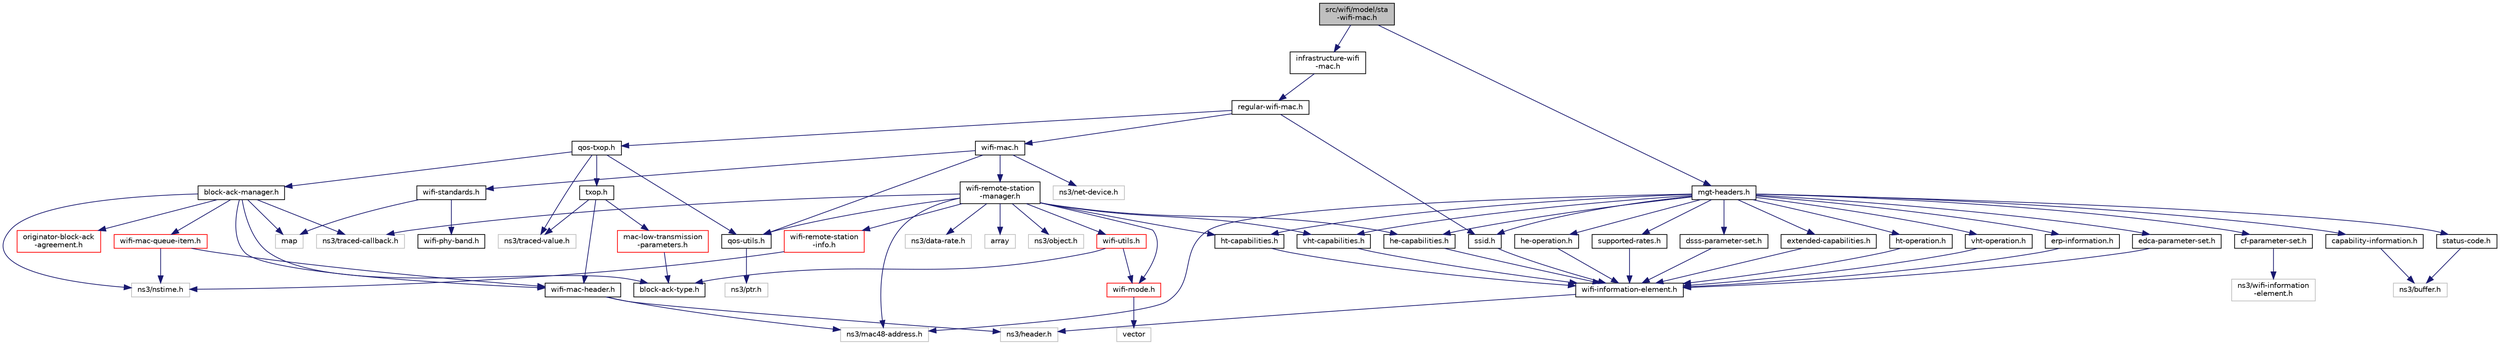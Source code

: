 digraph "src/wifi/model/sta-wifi-mac.h"
{
 // LATEX_PDF_SIZE
  edge [fontname="Helvetica",fontsize="10",labelfontname="Helvetica",labelfontsize="10"];
  node [fontname="Helvetica",fontsize="10",shape=record];
  Node1 [label="src/wifi/model/sta\l-wifi-mac.h",height=0.2,width=0.4,color="black", fillcolor="grey75", style="filled", fontcolor="black",tooltip=" "];
  Node1 -> Node2 [color="midnightblue",fontsize="10",style="solid",fontname="Helvetica"];
  Node2 [label="infrastructure-wifi\l-mac.h",height=0.2,width=0.4,color="black", fillcolor="white", style="filled",URL="$infrastructure-wifi-mac_8h.html",tooltip=" "];
  Node2 -> Node3 [color="midnightblue",fontsize="10",style="solid",fontname="Helvetica"];
  Node3 [label="regular-wifi-mac.h",height=0.2,width=0.4,color="black", fillcolor="white", style="filled",URL="$regular-wifi-mac_8h.html",tooltip=" "];
  Node3 -> Node4 [color="midnightblue",fontsize="10",style="solid",fontname="Helvetica"];
  Node4 [label="wifi-mac.h",height=0.2,width=0.4,color="black", fillcolor="white", style="filled",URL="$wifi-mac_8h.html",tooltip=" "];
  Node4 -> Node5 [color="midnightblue",fontsize="10",style="solid",fontname="Helvetica"];
  Node5 [label="ns3/net-device.h",height=0.2,width=0.4,color="grey75", fillcolor="white", style="filled",tooltip=" "];
  Node4 -> Node6 [color="midnightblue",fontsize="10",style="solid",fontname="Helvetica"];
  Node6 [label="wifi-standards.h",height=0.2,width=0.4,color="black", fillcolor="white", style="filled",URL="$wifi-standards_8h.html",tooltip=" "];
  Node6 -> Node7 [color="midnightblue",fontsize="10",style="solid",fontname="Helvetica"];
  Node7 [label="map",height=0.2,width=0.4,color="grey75", fillcolor="white", style="filled",tooltip=" "];
  Node6 -> Node8 [color="midnightblue",fontsize="10",style="solid",fontname="Helvetica"];
  Node8 [label="wifi-phy-band.h",height=0.2,width=0.4,color="black", fillcolor="white", style="filled",URL="$wifi-phy-band_8h.html",tooltip=" "];
  Node4 -> Node9 [color="midnightblue",fontsize="10",style="solid",fontname="Helvetica"];
  Node9 [label="wifi-remote-station\l-manager.h",height=0.2,width=0.4,color="black", fillcolor="white", style="filled",URL="$wifi-remote-station-manager_8h.html",tooltip=" "];
  Node9 -> Node10 [color="midnightblue",fontsize="10",style="solid",fontname="Helvetica"];
  Node10 [label="array",height=0.2,width=0.4,color="grey75", fillcolor="white", style="filled",tooltip=" "];
  Node9 -> Node11 [color="midnightblue",fontsize="10",style="solid",fontname="Helvetica"];
  Node11 [label="ns3/traced-callback.h",height=0.2,width=0.4,color="grey75", fillcolor="white", style="filled",tooltip=" "];
  Node9 -> Node12 [color="midnightblue",fontsize="10",style="solid",fontname="Helvetica"];
  Node12 [label="ns3/object.h",height=0.2,width=0.4,color="grey75", fillcolor="white", style="filled",tooltip=" "];
  Node9 -> Node13 [color="midnightblue",fontsize="10",style="solid",fontname="Helvetica"];
  Node13 [label="ns3/data-rate.h",height=0.2,width=0.4,color="grey75", fillcolor="white", style="filled",tooltip=" "];
  Node9 -> Node14 [color="midnightblue",fontsize="10",style="solid",fontname="Helvetica"];
  Node14 [label="ns3/mac48-address.h",height=0.2,width=0.4,color="grey75", fillcolor="white", style="filled",tooltip=" "];
  Node9 -> Node15 [color="midnightblue",fontsize="10",style="solid",fontname="Helvetica"];
  Node15 [label="wifi-mode.h",height=0.2,width=0.4,color="red", fillcolor="white", style="filled",URL="$wifi-mode_8h.html",tooltip=" "];
  Node15 -> Node16 [color="midnightblue",fontsize="10",style="solid",fontname="Helvetica"];
  Node16 [label="vector",height=0.2,width=0.4,color="grey75", fillcolor="white", style="filled",tooltip=" "];
  Node9 -> Node18 [color="midnightblue",fontsize="10",style="solid",fontname="Helvetica"];
  Node18 [label="wifi-utils.h",height=0.2,width=0.4,color="red", fillcolor="white", style="filled",URL="$wifi-utils_8h.html",tooltip=" "];
  Node18 -> Node19 [color="midnightblue",fontsize="10",style="solid",fontname="Helvetica"];
  Node19 [label="block-ack-type.h",height=0.2,width=0.4,color="black", fillcolor="white", style="filled",URL="$block-ack-type_8h.html",tooltip=" "];
  Node18 -> Node15 [color="midnightblue",fontsize="10",style="solid",fontname="Helvetica"];
  Node9 -> Node22 [color="midnightblue",fontsize="10",style="solid",fontname="Helvetica"];
  Node22 [label="qos-utils.h",height=0.2,width=0.4,color="black", fillcolor="white", style="filled",URL="$qos-utils_8h.html",tooltip=" "];
  Node22 -> Node23 [color="midnightblue",fontsize="10",style="solid",fontname="Helvetica"];
  Node23 [label="ns3/ptr.h",height=0.2,width=0.4,color="grey75", fillcolor="white", style="filled",tooltip=" "];
  Node9 -> Node24 [color="midnightblue",fontsize="10",style="solid",fontname="Helvetica"];
  Node24 [label="wifi-remote-station\l-info.h",height=0.2,width=0.4,color="red", fillcolor="white", style="filled",URL="$wifi-remote-station-info_8h.html",tooltip=" "];
  Node24 -> Node25 [color="midnightblue",fontsize="10",style="solid",fontname="Helvetica"];
  Node25 [label="ns3/nstime.h",height=0.2,width=0.4,color="grey75", fillcolor="white", style="filled",tooltip=" "];
  Node9 -> Node27 [color="midnightblue",fontsize="10",style="solid",fontname="Helvetica"];
  Node27 [label="ht-capabilities.h",height=0.2,width=0.4,color="black", fillcolor="white", style="filled",URL="$ht-capabilities_8h.html",tooltip=" "];
  Node27 -> Node28 [color="midnightblue",fontsize="10",style="solid",fontname="Helvetica"];
  Node28 [label="wifi-information-element.h",height=0.2,width=0.4,color="black", fillcolor="white", style="filled",URL="$wifi-information-element_8h.html",tooltip=" "];
  Node28 -> Node29 [color="midnightblue",fontsize="10",style="solid",fontname="Helvetica"];
  Node29 [label="ns3/header.h",height=0.2,width=0.4,color="grey75", fillcolor="white", style="filled",tooltip=" "];
  Node9 -> Node30 [color="midnightblue",fontsize="10",style="solid",fontname="Helvetica"];
  Node30 [label="vht-capabilities.h",height=0.2,width=0.4,color="black", fillcolor="white", style="filled",URL="$vht-capabilities_8h.html",tooltip=" "];
  Node30 -> Node28 [color="midnightblue",fontsize="10",style="solid",fontname="Helvetica"];
  Node9 -> Node31 [color="midnightblue",fontsize="10",style="solid",fontname="Helvetica"];
  Node31 [label="he-capabilities.h",height=0.2,width=0.4,color="black", fillcolor="white", style="filled",URL="$he-capabilities_8h.html",tooltip=" "];
  Node31 -> Node28 [color="midnightblue",fontsize="10",style="solid",fontname="Helvetica"];
  Node4 -> Node22 [color="midnightblue",fontsize="10",style="solid",fontname="Helvetica"];
  Node3 -> Node32 [color="midnightblue",fontsize="10",style="solid",fontname="Helvetica"];
  Node32 [label="qos-txop.h",height=0.2,width=0.4,color="black", fillcolor="white", style="filled",URL="$qos-txop_8h.html",tooltip=" "];
  Node32 -> Node33 [color="midnightblue",fontsize="10",style="solid",fontname="Helvetica"];
  Node33 [label="ns3/traced-value.h",height=0.2,width=0.4,color="grey75", fillcolor="white", style="filled",tooltip=" "];
  Node32 -> Node34 [color="midnightblue",fontsize="10",style="solid",fontname="Helvetica"];
  Node34 [label="block-ack-manager.h",height=0.2,width=0.4,color="black", fillcolor="white", style="filled",URL="$block-ack-manager_8h.html",tooltip=" "];
  Node34 -> Node7 [color="midnightblue",fontsize="10",style="solid",fontname="Helvetica"];
  Node34 -> Node25 [color="midnightblue",fontsize="10",style="solid",fontname="Helvetica"];
  Node34 -> Node11 [color="midnightblue",fontsize="10",style="solid",fontname="Helvetica"];
  Node34 -> Node35 [color="midnightblue",fontsize="10",style="solid",fontname="Helvetica"];
  Node35 [label="wifi-mac-header.h",height=0.2,width=0.4,color="black", fillcolor="white", style="filled",URL="$wifi-mac-header_8h.html",tooltip=" "];
  Node35 -> Node29 [color="midnightblue",fontsize="10",style="solid",fontname="Helvetica"];
  Node35 -> Node14 [color="midnightblue",fontsize="10",style="solid",fontname="Helvetica"];
  Node34 -> Node36 [color="midnightblue",fontsize="10",style="solid",fontname="Helvetica"];
  Node36 [label="originator-block-ack\l-agreement.h",height=0.2,width=0.4,color="red", fillcolor="white", style="filled",URL="$originator-block-ack-agreement_8h.html",tooltip=" "];
  Node34 -> Node19 [color="midnightblue",fontsize="10",style="solid",fontname="Helvetica"];
  Node34 -> Node40 [color="midnightblue",fontsize="10",style="solid",fontname="Helvetica"];
  Node40 [label="wifi-mac-queue-item.h",height=0.2,width=0.4,color="red", fillcolor="white", style="filled",URL="$wifi-mac-queue-item_8h.html",tooltip=" "];
  Node40 -> Node25 [color="midnightblue",fontsize="10",style="solid",fontname="Helvetica"];
  Node40 -> Node35 [color="midnightblue",fontsize="10",style="solid",fontname="Helvetica"];
  Node32 -> Node43 [color="midnightblue",fontsize="10",style="solid",fontname="Helvetica"];
  Node43 [label="txop.h",height=0.2,width=0.4,color="black", fillcolor="white", style="filled",URL="$txop_8h.html",tooltip=" "];
  Node43 -> Node33 [color="midnightblue",fontsize="10",style="solid",fontname="Helvetica"];
  Node43 -> Node44 [color="midnightblue",fontsize="10",style="solid",fontname="Helvetica"];
  Node44 [label="mac-low-transmission\l-parameters.h",height=0.2,width=0.4,color="red", fillcolor="white", style="filled",URL="$mac-low-transmission-parameters_8h.html",tooltip=" "];
  Node44 -> Node19 [color="midnightblue",fontsize="10",style="solid",fontname="Helvetica"];
  Node43 -> Node35 [color="midnightblue",fontsize="10",style="solid",fontname="Helvetica"];
  Node32 -> Node22 [color="midnightblue",fontsize="10",style="solid",fontname="Helvetica"];
  Node3 -> Node45 [color="midnightblue",fontsize="10",style="solid",fontname="Helvetica"];
  Node45 [label="ssid.h",height=0.2,width=0.4,color="black", fillcolor="white", style="filled",URL="$ssid_8h.html",tooltip=" "];
  Node45 -> Node28 [color="midnightblue",fontsize="10",style="solid",fontname="Helvetica"];
  Node1 -> Node46 [color="midnightblue",fontsize="10",style="solid",fontname="Helvetica"];
  Node46 [label="mgt-headers.h",height=0.2,width=0.4,color="black", fillcolor="white", style="filled",URL="$mgt-headers_8h.html",tooltip=" "];
  Node46 -> Node14 [color="midnightblue",fontsize="10",style="solid",fontname="Helvetica"];
  Node46 -> Node47 [color="midnightblue",fontsize="10",style="solid",fontname="Helvetica"];
  Node47 [label="status-code.h",height=0.2,width=0.4,color="black", fillcolor="white", style="filled",URL="$status-code_8h.html",tooltip=" "];
  Node47 -> Node48 [color="midnightblue",fontsize="10",style="solid",fontname="Helvetica"];
  Node48 [label="ns3/buffer.h",height=0.2,width=0.4,color="grey75", fillcolor="white", style="filled",tooltip=" "];
  Node46 -> Node49 [color="midnightblue",fontsize="10",style="solid",fontname="Helvetica"];
  Node49 [label="capability-information.h",height=0.2,width=0.4,color="black", fillcolor="white", style="filled",URL="$capability-information_8h.html",tooltip=" "];
  Node49 -> Node48 [color="midnightblue",fontsize="10",style="solid",fontname="Helvetica"];
  Node46 -> Node50 [color="midnightblue",fontsize="10",style="solid",fontname="Helvetica"];
  Node50 [label="supported-rates.h",height=0.2,width=0.4,color="black", fillcolor="white", style="filled",URL="$supported-rates_8h.html",tooltip=" "];
  Node50 -> Node28 [color="midnightblue",fontsize="10",style="solid",fontname="Helvetica"];
  Node46 -> Node45 [color="midnightblue",fontsize="10",style="solid",fontname="Helvetica"];
  Node46 -> Node51 [color="midnightblue",fontsize="10",style="solid",fontname="Helvetica"];
  Node51 [label="dsss-parameter-set.h",height=0.2,width=0.4,color="black", fillcolor="white", style="filled",URL="$dsss-parameter-set_8h.html",tooltip=" "];
  Node51 -> Node28 [color="midnightblue",fontsize="10",style="solid",fontname="Helvetica"];
  Node46 -> Node52 [color="midnightblue",fontsize="10",style="solid",fontname="Helvetica"];
  Node52 [label="extended-capabilities.h",height=0.2,width=0.4,color="black", fillcolor="white", style="filled",URL="$extended-capabilities_8h.html",tooltip=" "];
  Node52 -> Node28 [color="midnightblue",fontsize="10",style="solid",fontname="Helvetica"];
  Node46 -> Node27 [color="midnightblue",fontsize="10",style="solid",fontname="Helvetica"];
  Node46 -> Node53 [color="midnightblue",fontsize="10",style="solid",fontname="Helvetica"];
  Node53 [label="ht-operation.h",height=0.2,width=0.4,color="black", fillcolor="white", style="filled",URL="$ht-operation_8h.html",tooltip=" "];
  Node53 -> Node28 [color="midnightblue",fontsize="10",style="solid",fontname="Helvetica"];
  Node46 -> Node30 [color="midnightblue",fontsize="10",style="solid",fontname="Helvetica"];
  Node46 -> Node54 [color="midnightblue",fontsize="10",style="solid",fontname="Helvetica"];
  Node54 [label="vht-operation.h",height=0.2,width=0.4,color="black", fillcolor="white", style="filled",URL="$vht-operation_8h.html",tooltip=" "];
  Node54 -> Node28 [color="midnightblue",fontsize="10",style="solid",fontname="Helvetica"];
  Node46 -> Node55 [color="midnightblue",fontsize="10",style="solid",fontname="Helvetica"];
  Node55 [label="erp-information.h",height=0.2,width=0.4,color="black", fillcolor="white", style="filled",URL="$erp-information_8h.html",tooltip=" "];
  Node55 -> Node28 [color="midnightblue",fontsize="10",style="solid",fontname="Helvetica"];
  Node46 -> Node56 [color="midnightblue",fontsize="10",style="solid",fontname="Helvetica"];
  Node56 [label="edca-parameter-set.h",height=0.2,width=0.4,color="black", fillcolor="white", style="filled",URL="$edca-parameter-set_8h.html",tooltip=" "];
  Node56 -> Node28 [color="midnightblue",fontsize="10",style="solid",fontname="Helvetica"];
  Node46 -> Node31 [color="midnightblue",fontsize="10",style="solid",fontname="Helvetica"];
  Node46 -> Node57 [color="midnightblue",fontsize="10",style="solid",fontname="Helvetica"];
  Node57 [label="he-operation.h",height=0.2,width=0.4,color="black", fillcolor="white", style="filled",URL="$he-operation_8h.html",tooltip=" "];
  Node57 -> Node28 [color="midnightblue",fontsize="10",style="solid",fontname="Helvetica"];
  Node46 -> Node58 [color="midnightblue",fontsize="10",style="solid",fontname="Helvetica"];
  Node58 [label="cf-parameter-set.h",height=0.2,width=0.4,color="black", fillcolor="white", style="filled",URL="$cf-parameter-set_8h.html",tooltip=" "];
  Node58 -> Node59 [color="midnightblue",fontsize="10",style="solid",fontname="Helvetica"];
  Node59 [label="ns3/wifi-information\l-element.h",height=0.2,width=0.4,color="grey75", fillcolor="white", style="filled",tooltip=" "];
}
